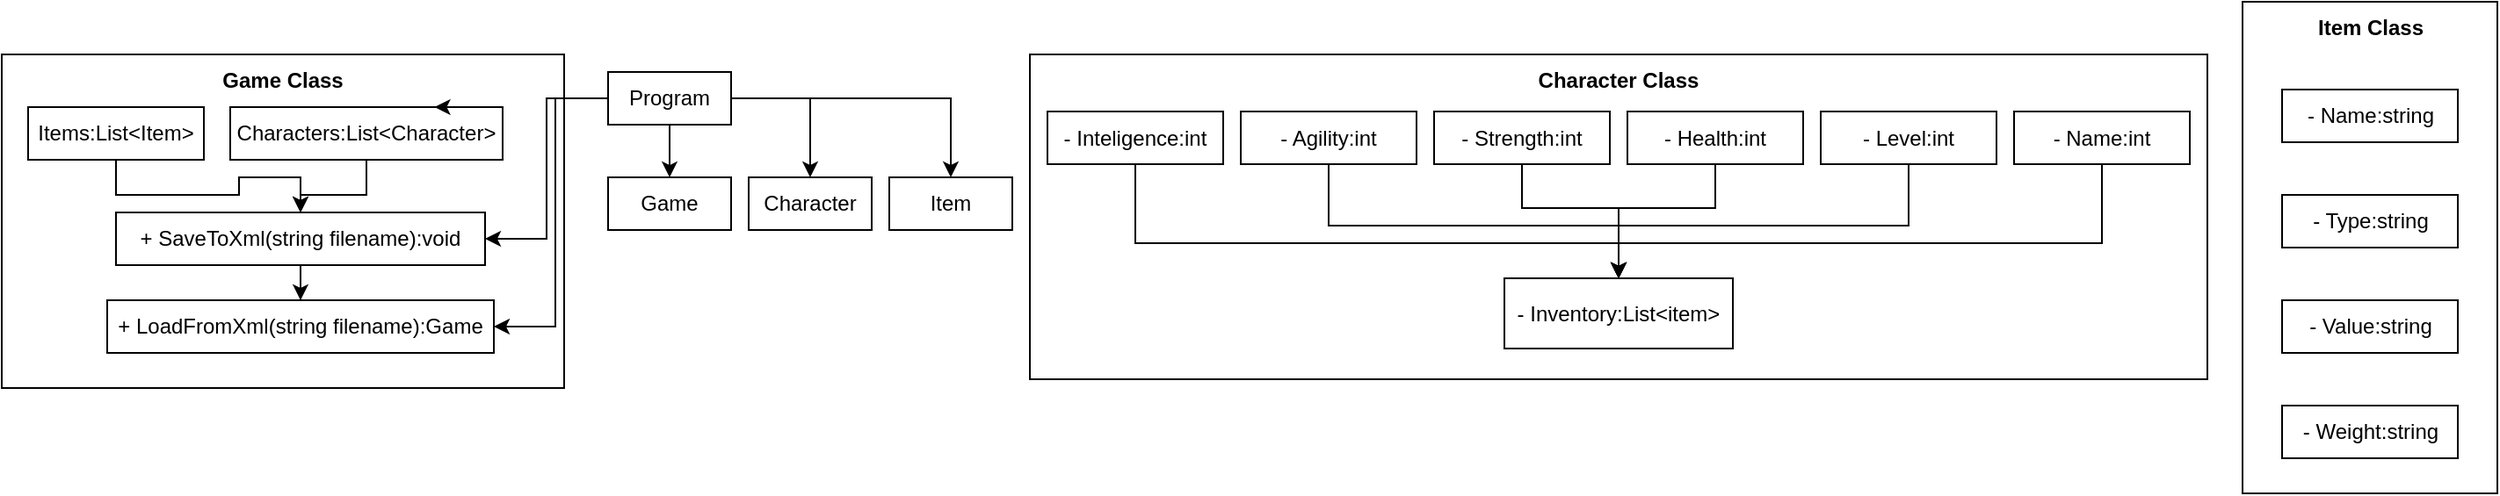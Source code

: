 <mxfile version="24.2.5" type="device">
  <diagram name="Сторінка-1" id="lrrf3L941-L4NF6Af_pR">
    <mxGraphModel dx="860" dy="913" grid="1" gridSize="10" guides="1" tooltips="1" connect="1" arrows="1" fold="1" page="1" pageScale="1" pageWidth="850" pageHeight="1100" math="0" shadow="0">
      <root>
        <mxCell id="0" />
        <mxCell id="1" parent="0" />
        <mxCell id="m-BdceqZBxWO6tR8v1eH-1" value="" style="rounded=0;whiteSpace=wrap;html=1;" vertex="1" parent="1">
          <mxGeometry x="155" y="290" width="320" height="190" as="geometry" />
        </mxCell>
        <mxCell id="m-BdceqZBxWO6tR8v1eH-2" value="&lt;b&gt;Game Class&lt;/b&gt;" style="text;html=1;align=center;verticalAlign=middle;whiteSpace=wrap;rounded=0;" vertex="1" parent="1">
          <mxGeometry x="255" y="290" width="120" height="30" as="geometry" />
        </mxCell>
        <mxCell id="m-BdceqZBxWO6tR8v1eH-8" style="edgeStyle=orthogonalEdgeStyle;rounded=0;orthogonalLoop=1;jettySize=auto;html=1;" edge="1" parent="1" source="m-BdceqZBxWO6tR8v1eH-3" target="m-BdceqZBxWO6tR8v1eH-5">
          <mxGeometry relative="1" as="geometry" />
        </mxCell>
        <mxCell id="m-BdceqZBxWO6tR8v1eH-3" value="Items:List&amp;lt;Item&amp;gt;" style="rounded=0;whiteSpace=wrap;html=1;" vertex="1" parent="1">
          <mxGeometry x="170" y="320" width="100" height="30" as="geometry" />
        </mxCell>
        <mxCell id="m-BdceqZBxWO6tR8v1eH-9" style="edgeStyle=orthogonalEdgeStyle;rounded=0;orthogonalLoop=1;jettySize=auto;html=1;" edge="1" parent="1" source="m-BdceqZBxWO6tR8v1eH-4" target="m-BdceqZBxWO6tR8v1eH-5">
          <mxGeometry relative="1" as="geometry" />
        </mxCell>
        <mxCell id="m-BdceqZBxWO6tR8v1eH-4" value="Characters:List&amp;lt;Character&amp;gt;" style="rounded=0;whiteSpace=wrap;html=1;" vertex="1" parent="1">
          <mxGeometry x="285" y="320" width="155" height="30" as="geometry" />
        </mxCell>
        <mxCell id="m-BdceqZBxWO6tR8v1eH-7" style="edgeStyle=orthogonalEdgeStyle;rounded=0;orthogonalLoop=1;jettySize=auto;html=1;entryX=0.5;entryY=0;entryDx=0;entryDy=0;" edge="1" parent="1" source="m-BdceqZBxWO6tR8v1eH-5" target="m-BdceqZBxWO6tR8v1eH-6">
          <mxGeometry relative="1" as="geometry" />
        </mxCell>
        <mxCell id="m-BdceqZBxWO6tR8v1eH-5" value="+ SaveToXml(string filename):void" style="rounded=0;whiteSpace=wrap;html=1;" vertex="1" parent="1">
          <mxGeometry x="220" y="380" width="210" height="30" as="geometry" />
        </mxCell>
        <mxCell id="m-BdceqZBxWO6tR8v1eH-6" value="+ LoadFromXml(string filename):Game" style="rounded=0;whiteSpace=wrap;html=1;" vertex="1" parent="1">
          <mxGeometry x="215" y="430" width="220" height="30" as="geometry" />
        </mxCell>
        <mxCell id="m-BdceqZBxWO6tR8v1eH-14" style="edgeStyle=orthogonalEdgeStyle;rounded=0;orthogonalLoop=1;jettySize=auto;html=1;" edge="1" parent="1" source="m-BdceqZBxWO6tR8v1eH-10" target="m-BdceqZBxWO6tR8v1eH-11">
          <mxGeometry relative="1" as="geometry" />
        </mxCell>
        <mxCell id="m-BdceqZBxWO6tR8v1eH-15" style="edgeStyle=orthogonalEdgeStyle;rounded=0;orthogonalLoop=1;jettySize=auto;html=1;" edge="1" parent="1" source="m-BdceqZBxWO6tR8v1eH-10" target="m-BdceqZBxWO6tR8v1eH-12">
          <mxGeometry relative="1" as="geometry" />
        </mxCell>
        <mxCell id="m-BdceqZBxWO6tR8v1eH-16" style="edgeStyle=orthogonalEdgeStyle;rounded=0;orthogonalLoop=1;jettySize=auto;html=1;" edge="1" parent="1" source="m-BdceqZBxWO6tR8v1eH-10" target="m-BdceqZBxWO6tR8v1eH-13">
          <mxGeometry relative="1" as="geometry" />
        </mxCell>
        <mxCell id="m-BdceqZBxWO6tR8v1eH-17" style="edgeStyle=orthogonalEdgeStyle;rounded=0;orthogonalLoop=1;jettySize=auto;html=1;entryX=1;entryY=0.5;entryDx=0;entryDy=0;" edge="1" parent="1" source="m-BdceqZBxWO6tR8v1eH-10" target="m-BdceqZBxWO6tR8v1eH-5">
          <mxGeometry relative="1" as="geometry" />
        </mxCell>
        <mxCell id="m-BdceqZBxWO6tR8v1eH-18" style="edgeStyle=orthogonalEdgeStyle;rounded=0;orthogonalLoop=1;jettySize=auto;html=1;entryX=1;entryY=0.5;entryDx=0;entryDy=0;" edge="1" parent="1" source="m-BdceqZBxWO6tR8v1eH-10" target="m-BdceqZBxWO6tR8v1eH-6">
          <mxGeometry relative="1" as="geometry">
            <Array as="points">
              <mxPoint x="470" y="315" />
              <mxPoint x="470" y="445" />
            </Array>
          </mxGeometry>
        </mxCell>
        <mxCell id="m-BdceqZBxWO6tR8v1eH-10" value="Program" style="rounded=0;whiteSpace=wrap;html=1;" vertex="1" parent="1">
          <mxGeometry x="500" y="300" width="70" height="30" as="geometry" />
        </mxCell>
        <mxCell id="m-BdceqZBxWO6tR8v1eH-11" value="Game" style="rounded=0;whiteSpace=wrap;html=1;" vertex="1" parent="1">
          <mxGeometry x="500" y="360" width="70" height="30" as="geometry" />
        </mxCell>
        <mxCell id="m-BdceqZBxWO6tR8v1eH-12" value="Character" style="rounded=0;whiteSpace=wrap;html=1;" vertex="1" parent="1">
          <mxGeometry x="580" y="360" width="70" height="30" as="geometry" />
        </mxCell>
        <mxCell id="m-BdceqZBxWO6tR8v1eH-13" value="Item" style="rounded=0;whiteSpace=wrap;html=1;" vertex="1" parent="1">
          <mxGeometry x="660" y="360" width="70" height="30" as="geometry" />
        </mxCell>
        <mxCell id="m-BdceqZBxWO6tR8v1eH-19" style="edgeStyle=orthogonalEdgeStyle;rounded=0;orthogonalLoop=1;jettySize=auto;html=1;exitX=1;exitY=0;exitDx=0;exitDy=0;entryX=0.75;entryY=0;entryDx=0;entryDy=0;" edge="1" parent="1" source="m-BdceqZBxWO6tR8v1eH-4" target="m-BdceqZBxWO6tR8v1eH-4">
          <mxGeometry relative="1" as="geometry" />
        </mxCell>
        <mxCell id="m-BdceqZBxWO6tR8v1eH-20" value="" style="rounded=0;whiteSpace=wrap;html=1;" vertex="1" parent="1">
          <mxGeometry x="740" y="290" width="670" height="185" as="geometry" />
        </mxCell>
        <mxCell id="m-BdceqZBxWO6tR8v1eH-21" value="&lt;b&gt;Character Class&lt;/b&gt;" style="text;html=1;align=center;verticalAlign=middle;whiteSpace=wrap;rounded=0;" vertex="1" parent="1">
          <mxGeometry x="1010" y="290" width="130" height="30" as="geometry" />
        </mxCell>
        <mxCell id="m-BdceqZBxWO6tR8v1eH-32" style="edgeStyle=orthogonalEdgeStyle;rounded=0;orthogonalLoop=1;jettySize=auto;html=1;" edge="1" parent="1" source="m-BdceqZBxWO6tR8v1eH-23" target="m-BdceqZBxWO6tR8v1eH-31">
          <mxGeometry relative="1" as="geometry">
            <Array as="points">
              <mxPoint x="800" y="397.5" />
              <mxPoint x="1075" y="397.5" />
            </Array>
          </mxGeometry>
        </mxCell>
        <mxCell id="m-BdceqZBxWO6tR8v1eH-23" value="- Inteligence:int" style="rounded=0;whiteSpace=wrap;html=1;" vertex="1" parent="1">
          <mxGeometry x="750" y="322.5" width="100" height="30" as="geometry" />
        </mxCell>
        <mxCell id="m-BdceqZBxWO6tR8v1eH-33" style="edgeStyle=orthogonalEdgeStyle;rounded=0;orthogonalLoop=1;jettySize=auto;html=1;" edge="1" parent="1" source="m-BdceqZBxWO6tR8v1eH-26" target="m-BdceqZBxWO6tR8v1eH-31">
          <mxGeometry relative="1" as="geometry">
            <Array as="points">
              <mxPoint x="910" y="387.5" />
              <mxPoint x="1075" y="387.5" />
            </Array>
          </mxGeometry>
        </mxCell>
        <mxCell id="m-BdceqZBxWO6tR8v1eH-26" value="- Agility:int" style="rounded=0;whiteSpace=wrap;html=1;" vertex="1" parent="1">
          <mxGeometry x="860" y="322.5" width="100" height="30" as="geometry" />
        </mxCell>
        <mxCell id="m-BdceqZBxWO6tR8v1eH-34" style="edgeStyle=orthogonalEdgeStyle;rounded=0;orthogonalLoop=1;jettySize=auto;html=1;" edge="1" parent="1" source="m-BdceqZBxWO6tR8v1eH-27" target="m-BdceqZBxWO6tR8v1eH-31">
          <mxGeometry relative="1" as="geometry">
            <Array as="points">
              <mxPoint x="1020" y="377.5" />
              <mxPoint x="1075" y="377.5" />
            </Array>
          </mxGeometry>
        </mxCell>
        <mxCell id="m-BdceqZBxWO6tR8v1eH-27" value="- Strength:int" style="rounded=0;whiteSpace=wrap;html=1;" vertex="1" parent="1">
          <mxGeometry x="970" y="322.5" width="100" height="30" as="geometry" />
        </mxCell>
        <mxCell id="m-BdceqZBxWO6tR8v1eH-37" style="edgeStyle=orthogonalEdgeStyle;rounded=0;orthogonalLoop=1;jettySize=auto;html=1;entryX=0.5;entryY=0;entryDx=0;entryDy=0;" edge="1" parent="1" source="m-BdceqZBxWO6tR8v1eH-28" target="m-BdceqZBxWO6tR8v1eH-31">
          <mxGeometry relative="1" as="geometry">
            <Array as="points">
              <mxPoint x="1130" y="377.5" />
              <mxPoint x="1075" y="377.5" />
            </Array>
          </mxGeometry>
        </mxCell>
        <mxCell id="m-BdceqZBxWO6tR8v1eH-28" value="- Health:int" style="rounded=0;whiteSpace=wrap;html=1;" vertex="1" parent="1">
          <mxGeometry x="1080" y="322.5" width="100" height="30" as="geometry" />
        </mxCell>
        <mxCell id="m-BdceqZBxWO6tR8v1eH-36" style="edgeStyle=orthogonalEdgeStyle;rounded=0;orthogonalLoop=1;jettySize=auto;html=1;" edge="1" parent="1" source="m-BdceqZBxWO6tR8v1eH-29" target="m-BdceqZBxWO6tR8v1eH-31">
          <mxGeometry relative="1" as="geometry">
            <Array as="points">
              <mxPoint x="1240" y="387.5" />
              <mxPoint x="1075" y="387.5" />
            </Array>
          </mxGeometry>
        </mxCell>
        <mxCell id="m-BdceqZBxWO6tR8v1eH-29" value="- Level:int" style="rounded=0;whiteSpace=wrap;html=1;" vertex="1" parent="1">
          <mxGeometry x="1190" y="322.5" width="100" height="30" as="geometry" />
        </mxCell>
        <mxCell id="m-BdceqZBxWO6tR8v1eH-35" style="edgeStyle=orthogonalEdgeStyle;rounded=0;orthogonalLoop=1;jettySize=auto;html=1;" edge="1" parent="1" source="m-BdceqZBxWO6tR8v1eH-30" target="m-BdceqZBxWO6tR8v1eH-31">
          <mxGeometry relative="1" as="geometry">
            <Array as="points">
              <mxPoint x="1350" y="397.5" />
              <mxPoint x="1075" y="397.5" />
            </Array>
          </mxGeometry>
        </mxCell>
        <mxCell id="m-BdceqZBxWO6tR8v1eH-30" value="- Name:int" style="rounded=0;whiteSpace=wrap;html=1;" vertex="1" parent="1">
          <mxGeometry x="1300" y="322.5" width="100" height="30" as="geometry" />
        </mxCell>
        <mxCell id="m-BdceqZBxWO6tR8v1eH-31" value="- Inventory:List&amp;lt;item&amp;gt;" style="rounded=0;whiteSpace=wrap;html=1;" vertex="1" parent="1">
          <mxGeometry x="1010" y="417.5" width="130" height="40" as="geometry" />
        </mxCell>
        <mxCell id="m-BdceqZBxWO6tR8v1eH-38" value="" style="rounded=0;whiteSpace=wrap;html=1;" vertex="1" parent="1">
          <mxGeometry x="1430" y="260" width="145" height="280" as="geometry" />
        </mxCell>
        <mxCell id="m-BdceqZBxWO6tR8v1eH-40" value="- Name:string" style="rounded=0;whiteSpace=wrap;html=1;" vertex="1" parent="1">
          <mxGeometry x="1452.5" y="310" width="100" height="30" as="geometry" />
        </mxCell>
        <mxCell id="m-BdceqZBxWO6tR8v1eH-41" value="- Type:string" style="rounded=0;whiteSpace=wrap;html=1;" vertex="1" parent="1">
          <mxGeometry x="1452.5" y="370" width="100" height="30" as="geometry" />
        </mxCell>
        <mxCell id="m-BdceqZBxWO6tR8v1eH-42" value="- Value:string" style="rounded=0;whiteSpace=wrap;html=1;" vertex="1" parent="1">
          <mxGeometry x="1452.5" y="430" width="100" height="30" as="geometry" />
        </mxCell>
        <mxCell id="m-BdceqZBxWO6tR8v1eH-43" value="- Weight:string" style="rounded=0;whiteSpace=wrap;html=1;" vertex="1" parent="1">
          <mxGeometry x="1452.5" y="490" width="100" height="30" as="geometry" />
        </mxCell>
        <mxCell id="m-BdceqZBxWO6tR8v1eH-46" value="&lt;b&gt;Item Class&lt;/b&gt;" style="text;html=1;align=center;verticalAlign=middle;whiteSpace=wrap;rounded=0;" vertex="1" parent="1">
          <mxGeometry x="1437.5" y="260" width="130" height="30" as="geometry" />
        </mxCell>
      </root>
    </mxGraphModel>
  </diagram>
</mxfile>
